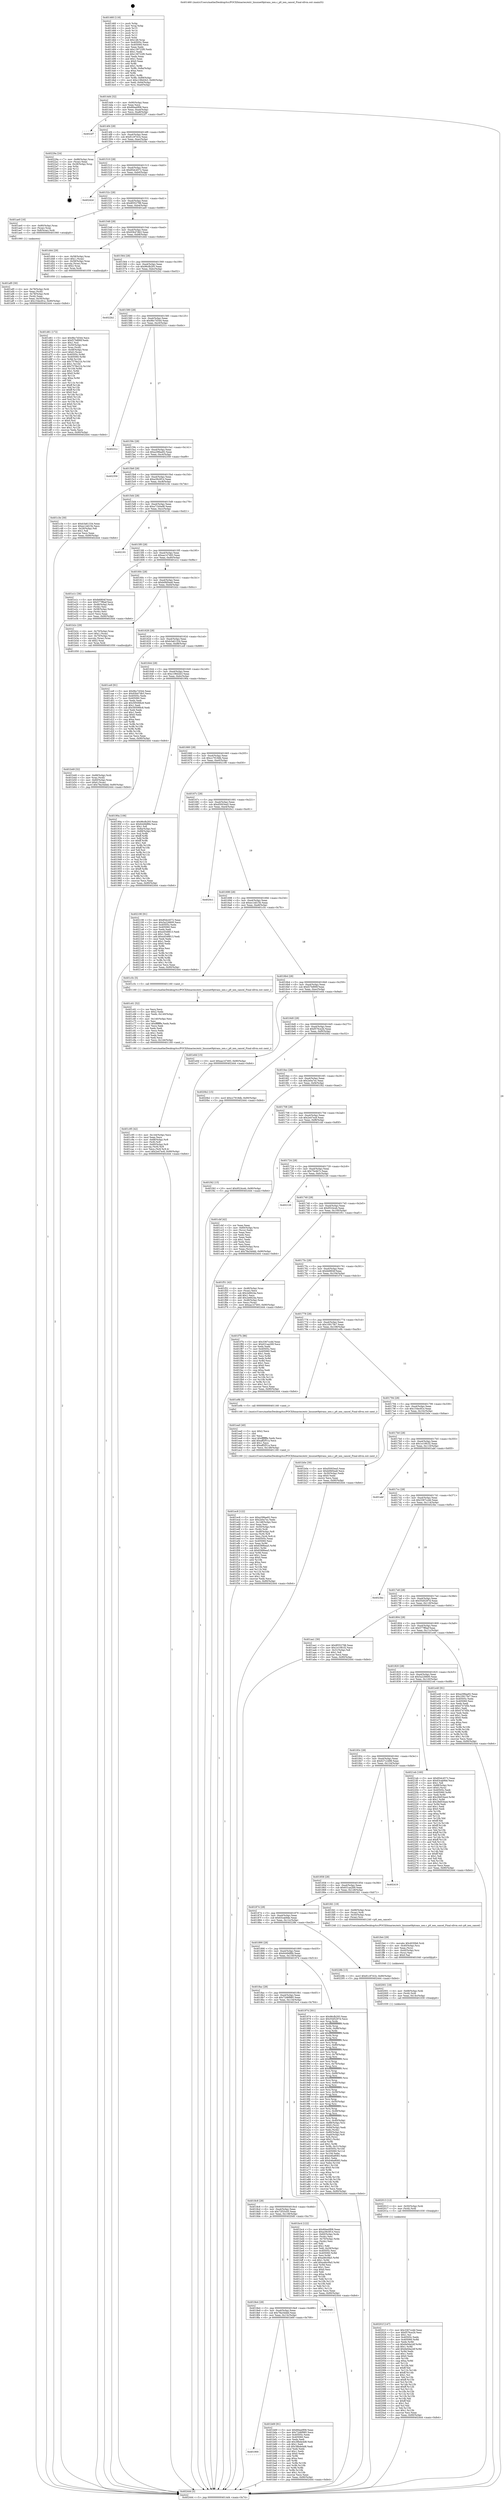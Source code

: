digraph "0x401460" {
  label = "0x401460 (/mnt/c/Users/mathe/Desktop/tcc/POCII/binaries/extr_linuxnet9ptrans_xen.c_p9_xen_cancel_Final-ollvm.out::main(0))"
  labelloc = "t"
  node[shape=record]

  Entry [label="",width=0.3,height=0.3,shape=circle,fillcolor=black,style=filled]
  "0x4014d4" [label="{
     0x4014d4 [32]\l
     | [instrs]\l
     &nbsp;&nbsp;0x4014d4 \<+6\>: mov -0x90(%rbp),%eax\l
     &nbsp;&nbsp;0x4014da \<+2\>: mov %eax,%ecx\l
     &nbsp;&nbsp;0x4014dc \<+6\>: sub $0x80ea0f08,%ecx\l
     &nbsp;&nbsp;0x4014e2 \<+6\>: mov %eax,-0xa4(%rbp)\l
     &nbsp;&nbsp;0x4014e8 \<+6\>: mov %ecx,-0xa8(%rbp)\l
     &nbsp;&nbsp;0x4014ee \<+6\>: je 00000000004022f7 \<main+0xe97\>\l
  }"]
  "0x4022f7" [label="{
     0x4022f7\l
  }", style=dashed]
  "0x4014f4" [label="{
     0x4014f4 [28]\l
     | [instrs]\l
     &nbsp;&nbsp;0x4014f4 \<+5\>: jmp 00000000004014f9 \<main+0x99\>\l
     &nbsp;&nbsp;0x4014f9 \<+6\>: mov -0xa4(%rbp),%eax\l
     &nbsp;&nbsp;0x4014ff \<+5\>: sub $0x81c97d1b,%eax\l
     &nbsp;&nbsp;0x401504 \<+6\>: mov %eax,-0xac(%rbp)\l
     &nbsp;&nbsp;0x40150a \<+6\>: je 000000000040229a \<main+0xe3a\>\l
  }"]
  Exit [label="",width=0.3,height=0.3,shape=circle,fillcolor=black,style=filled,peripheries=2]
  "0x40229a" [label="{
     0x40229a [24]\l
     | [instrs]\l
     &nbsp;&nbsp;0x40229a \<+7\>: mov -0x88(%rbp),%rax\l
     &nbsp;&nbsp;0x4022a1 \<+2\>: mov (%rax),%eax\l
     &nbsp;&nbsp;0x4022a3 \<+4\>: lea -0x28(%rbp),%rsp\l
     &nbsp;&nbsp;0x4022a7 \<+1\>: pop %rbx\l
     &nbsp;&nbsp;0x4022a8 \<+2\>: pop %r12\l
     &nbsp;&nbsp;0x4022aa \<+2\>: pop %r13\l
     &nbsp;&nbsp;0x4022ac \<+2\>: pop %r14\l
     &nbsp;&nbsp;0x4022ae \<+2\>: pop %r15\l
     &nbsp;&nbsp;0x4022b0 \<+1\>: pop %rbp\l
     &nbsp;&nbsp;0x4022b1 \<+1\>: ret\l
  }"]
  "0x401510" [label="{
     0x401510 [28]\l
     | [instrs]\l
     &nbsp;&nbsp;0x401510 \<+5\>: jmp 0000000000401515 \<main+0xb5\>\l
     &nbsp;&nbsp;0x401515 \<+6\>: mov -0xa4(%rbp),%eax\l
     &nbsp;&nbsp;0x40151b \<+5\>: sub $0x85dc4572,%eax\l
     &nbsp;&nbsp;0x401520 \<+6\>: mov %eax,-0xb0(%rbp)\l
     &nbsp;&nbsp;0x401526 \<+6\>: je 000000000040242d \<main+0xfcd\>\l
  }"]
  "0x40201f" [label="{
     0x40201f [147]\l
     | [instrs]\l
     &nbsp;&nbsp;0x40201f \<+5\>: mov $0x3367ccdd,%eax\l
     &nbsp;&nbsp;0x402024 \<+5\>: mov $0xf576ce2b,%esi\l
     &nbsp;&nbsp;0x402029 \<+2\>: mov $0x1,%cl\l
     &nbsp;&nbsp;0x40202b \<+7\>: mov 0x40505c,%edx\l
     &nbsp;&nbsp;0x402032 \<+8\>: mov 0x405060,%r8d\l
     &nbsp;&nbsp;0x40203a \<+3\>: mov %edx,%r9d\l
     &nbsp;&nbsp;0x40203d \<+7\>: sub $0x6e0da2df,%r9d\l
     &nbsp;&nbsp;0x402044 \<+4\>: sub $0x1,%r9d\l
     &nbsp;&nbsp;0x402048 \<+7\>: add $0x6e0da2df,%r9d\l
     &nbsp;&nbsp;0x40204f \<+4\>: imul %r9d,%edx\l
     &nbsp;&nbsp;0x402053 \<+3\>: and $0x1,%edx\l
     &nbsp;&nbsp;0x402056 \<+3\>: cmp $0x0,%edx\l
     &nbsp;&nbsp;0x402059 \<+4\>: sete %r10b\l
     &nbsp;&nbsp;0x40205d \<+4\>: cmp $0xa,%r8d\l
     &nbsp;&nbsp;0x402061 \<+4\>: setl %r11b\l
     &nbsp;&nbsp;0x402065 \<+3\>: mov %r10b,%bl\l
     &nbsp;&nbsp;0x402068 \<+3\>: xor $0xff,%bl\l
     &nbsp;&nbsp;0x40206b \<+3\>: mov %r11b,%r14b\l
     &nbsp;&nbsp;0x40206e \<+4\>: xor $0xff,%r14b\l
     &nbsp;&nbsp;0x402072 \<+3\>: xor $0x1,%cl\l
     &nbsp;&nbsp;0x402075 \<+3\>: mov %bl,%r15b\l
     &nbsp;&nbsp;0x402078 \<+4\>: and $0xff,%r15b\l
     &nbsp;&nbsp;0x40207c \<+3\>: and %cl,%r10b\l
     &nbsp;&nbsp;0x40207f \<+3\>: mov %r14b,%r12b\l
     &nbsp;&nbsp;0x402082 \<+4\>: and $0xff,%r12b\l
     &nbsp;&nbsp;0x402086 \<+3\>: and %cl,%r11b\l
     &nbsp;&nbsp;0x402089 \<+3\>: or %r10b,%r15b\l
     &nbsp;&nbsp;0x40208c \<+3\>: or %r11b,%r12b\l
     &nbsp;&nbsp;0x40208f \<+3\>: xor %r12b,%r15b\l
     &nbsp;&nbsp;0x402092 \<+3\>: or %r14b,%bl\l
     &nbsp;&nbsp;0x402095 \<+3\>: xor $0xff,%bl\l
     &nbsp;&nbsp;0x402098 \<+3\>: or $0x1,%cl\l
     &nbsp;&nbsp;0x40209b \<+2\>: and %cl,%bl\l
     &nbsp;&nbsp;0x40209d \<+3\>: or %bl,%r15b\l
     &nbsp;&nbsp;0x4020a0 \<+4\>: test $0x1,%r15b\l
     &nbsp;&nbsp;0x4020a4 \<+3\>: cmovne %esi,%eax\l
     &nbsp;&nbsp;0x4020a7 \<+6\>: mov %eax,-0x90(%rbp)\l
     &nbsp;&nbsp;0x4020ad \<+5\>: jmp 0000000000402444 \<main+0xfe4\>\l
  }"]
  "0x40242d" [label="{
     0x40242d\l
  }", style=dashed]
  "0x40152c" [label="{
     0x40152c [28]\l
     | [instrs]\l
     &nbsp;&nbsp;0x40152c \<+5\>: jmp 0000000000401531 \<main+0xd1\>\l
     &nbsp;&nbsp;0x401531 \<+6\>: mov -0xa4(%rbp),%eax\l
     &nbsp;&nbsp;0x401537 \<+5\>: sub $0x8f352798,%eax\l
     &nbsp;&nbsp;0x40153c \<+6\>: mov %eax,-0xb4(%rbp)\l
     &nbsp;&nbsp;0x401542 \<+6\>: je 0000000000401ae0 \<main+0x680\>\l
  }"]
  "0x402013" [label="{
     0x402013 [12]\l
     | [instrs]\l
     &nbsp;&nbsp;0x402013 \<+4\>: mov -0x50(%rbp),%rdi\l
     &nbsp;&nbsp;0x402017 \<+3\>: mov (%rdi),%rdi\l
     &nbsp;&nbsp;0x40201a \<+5\>: call 0000000000401030 \<free@plt\>\l
     | [calls]\l
     &nbsp;&nbsp;0x401030 \{1\} (unknown)\l
  }"]
  "0x401ae0" [label="{
     0x401ae0 [16]\l
     | [instrs]\l
     &nbsp;&nbsp;0x401ae0 \<+4\>: mov -0x80(%rbp),%rax\l
     &nbsp;&nbsp;0x401ae4 \<+3\>: mov (%rax),%rax\l
     &nbsp;&nbsp;0x401ae7 \<+4\>: mov 0x8(%rax),%rdi\l
     &nbsp;&nbsp;0x401aeb \<+5\>: call 0000000000401060 \<atoi@plt\>\l
     | [calls]\l
     &nbsp;&nbsp;0x401060 \{1\} (unknown)\l
  }"]
  "0x401548" [label="{
     0x401548 [28]\l
     | [instrs]\l
     &nbsp;&nbsp;0x401548 \<+5\>: jmp 000000000040154d \<main+0xed\>\l
     &nbsp;&nbsp;0x40154d \<+6\>: mov -0xa4(%rbp),%eax\l
     &nbsp;&nbsp;0x401553 \<+5\>: sub $0x93b47db3,%eax\l
     &nbsp;&nbsp;0x401558 \<+6\>: mov %eax,-0xb8(%rbp)\l
     &nbsp;&nbsp;0x40155e \<+6\>: je 0000000000401d44 \<main+0x8e4\>\l
  }"]
  "0x402001" [label="{
     0x402001 [18]\l
     | [instrs]\l
     &nbsp;&nbsp;0x402001 \<+4\>: mov -0x68(%rbp),%rdi\l
     &nbsp;&nbsp;0x402005 \<+3\>: mov (%rdi),%rdi\l
     &nbsp;&nbsp;0x402008 \<+6\>: mov %eax,-0x14c(%rbp)\l
     &nbsp;&nbsp;0x40200e \<+5\>: call 0000000000401030 \<free@plt\>\l
     | [calls]\l
     &nbsp;&nbsp;0x401030 \{1\} (unknown)\l
  }"]
  "0x401d44" [label="{
     0x401d44 [29]\l
     | [instrs]\l
     &nbsp;&nbsp;0x401d44 \<+4\>: mov -0x58(%rbp),%rax\l
     &nbsp;&nbsp;0x401d48 \<+6\>: movl $0x1,(%rax)\l
     &nbsp;&nbsp;0x401d4e \<+4\>: mov -0x58(%rbp),%rax\l
     &nbsp;&nbsp;0x401d52 \<+3\>: movslq (%rax),%rax\l
     &nbsp;&nbsp;0x401d55 \<+4\>: shl $0x2,%rax\l
     &nbsp;&nbsp;0x401d59 \<+3\>: mov %rax,%rdi\l
     &nbsp;&nbsp;0x401d5c \<+5\>: call 0000000000401050 \<malloc@plt\>\l
     | [calls]\l
     &nbsp;&nbsp;0x401050 \{1\} (unknown)\l
  }"]
  "0x401564" [label="{
     0x401564 [28]\l
     | [instrs]\l
     &nbsp;&nbsp;0x401564 \<+5\>: jmp 0000000000401569 \<main+0x109\>\l
     &nbsp;&nbsp;0x401569 \<+6\>: mov -0xa4(%rbp),%eax\l
     &nbsp;&nbsp;0x40156f \<+5\>: sub $0x96cfb293,%eax\l
     &nbsp;&nbsp;0x401574 \<+6\>: mov %eax,-0xbc(%rbp)\l
     &nbsp;&nbsp;0x40157a \<+6\>: je 00000000004022b2 \<main+0xe52\>\l
  }"]
  "0x401fe4" [label="{
     0x401fe4 [29]\l
     | [instrs]\l
     &nbsp;&nbsp;0x401fe4 \<+10\>: movabs $0x4030b6,%rdi\l
     &nbsp;&nbsp;0x401fee \<+4\>: mov -0x40(%rbp),%rsi\l
     &nbsp;&nbsp;0x401ff2 \<+2\>: mov %eax,(%rsi)\l
     &nbsp;&nbsp;0x401ff4 \<+4\>: mov -0x40(%rbp),%rsi\l
     &nbsp;&nbsp;0x401ff8 \<+2\>: mov (%rsi),%esi\l
     &nbsp;&nbsp;0x401ffa \<+2\>: mov $0x0,%al\l
     &nbsp;&nbsp;0x401ffc \<+5\>: call 0000000000401040 \<printf@plt\>\l
     | [calls]\l
     &nbsp;&nbsp;0x401040 \{1\} (unknown)\l
  }"]
  "0x4022b2" [label="{
     0x4022b2\l
  }", style=dashed]
  "0x401580" [label="{
     0x401580 [28]\l
     | [instrs]\l
     &nbsp;&nbsp;0x401580 \<+5\>: jmp 0000000000401585 \<main+0x125\>\l
     &nbsp;&nbsp;0x401585 \<+6\>: mov -0xa4(%rbp),%eax\l
     &nbsp;&nbsp;0x40158b \<+5\>: sub $0x9bc7d344,%eax\l
     &nbsp;&nbsp;0x401590 \<+6\>: mov %eax,-0xc0(%rbp)\l
     &nbsp;&nbsp;0x401596 \<+6\>: je 000000000040231c \<main+0xebc\>\l
  }"]
  "0x401ec8" [label="{
     0x401ec8 [122]\l
     | [instrs]\l
     &nbsp;&nbsp;0x401ec8 \<+5\>: mov $0xa298aa92,%ecx\l
     &nbsp;&nbsp;0x401ecd \<+5\>: mov $0x2e0a7ec,%edx\l
     &nbsp;&nbsp;0x401ed2 \<+6\>: mov -0x148(%rbp),%esi\l
     &nbsp;&nbsp;0x401ed8 \<+3\>: imul %eax,%esi\l
     &nbsp;&nbsp;0x401edb \<+4\>: mov -0x50(%rbp),%rdi\l
     &nbsp;&nbsp;0x401edf \<+3\>: mov (%rdi),%rdi\l
     &nbsp;&nbsp;0x401ee2 \<+4\>: mov -0x48(%rbp),%r8\l
     &nbsp;&nbsp;0x401ee6 \<+3\>: movslq (%r8),%r8\l
     &nbsp;&nbsp;0x401ee9 \<+4\>: mov %esi,(%rdi,%r8,4)\l
     &nbsp;&nbsp;0x401eed \<+7\>: mov 0x40505c,%eax\l
     &nbsp;&nbsp;0x401ef4 \<+7\>: mov 0x405060,%esi\l
     &nbsp;&nbsp;0x401efb \<+3\>: mov %eax,%r9d\l
     &nbsp;&nbsp;0x401efe \<+7\>: add $0x6389bea5,%r9d\l
     &nbsp;&nbsp;0x401f05 \<+4\>: sub $0x1,%r9d\l
     &nbsp;&nbsp;0x401f09 \<+7\>: sub $0x6389bea5,%r9d\l
     &nbsp;&nbsp;0x401f10 \<+4\>: imul %r9d,%eax\l
     &nbsp;&nbsp;0x401f14 \<+3\>: and $0x1,%eax\l
     &nbsp;&nbsp;0x401f17 \<+3\>: cmp $0x0,%eax\l
     &nbsp;&nbsp;0x401f1a \<+4\>: sete %r10b\l
     &nbsp;&nbsp;0x401f1e \<+3\>: cmp $0xa,%esi\l
     &nbsp;&nbsp;0x401f21 \<+4\>: setl %r11b\l
     &nbsp;&nbsp;0x401f25 \<+3\>: mov %r10b,%bl\l
     &nbsp;&nbsp;0x401f28 \<+3\>: and %r11b,%bl\l
     &nbsp;&nbsp;0x401f2b \<+3\>: xor %r11b,%r10b\l
     &nbsp;&nbsp;0x401f2e \<+3\>: or %r10b,%bl\l
     &nbsp;&nbsp;0x401f31 \<+3\>: test $0x1,%bl\l
     &nbsp;&nbsp;0x401f34 \<+3\>: cmovne %edx,%ecx\l
     &nbsp;&nbsp;0x401f37 \<+6\>: mov %ecx,-0x90(%rbp)\l
     &nbsp;&nbsp;0x401f3d \<+5\>: jmp 0000000000402444 \<main+0xfe4\>\l
  }"]
  "0x40231c" [label="{
     0x40231c\l
  }", style=dashed]
  "0x40159c" [label="{
     0x40159c [28]\l
     | [instrs]\l
     &nbsp;&nbsp;0x40159c \<+5\>: jmp 00000000004015a1 \<main+0x141\>\l
     &nbsp;&nbsp;0x4015a1 \<+6\>: mov -0xa4(%rbp),%eax\l
     &nbsp;&nbsp;0x4015a7 \<+5\>: sub $0xa298aa92,%eax\l
     &nbsp;&nbsp;0x4015ac \<+6\>: mov %eax,-0xc4(%rbp)\l
     &nbsp;&nbsp;0x4015b2 \<+6\>: je 0000000000402359 \<main+0xef9\>\l
  }"]
  "0x401ea0" [label="{
     0x401ea0 [40]\l
     | [instrs]\l
     &nbsp;&nbsp;0x401ea0 \<+5\>: mov $0x2,%ecx\l
     &nbsp;&nbsp;0x401ea5 \<+1\>: cltd\l
     &nbsp;&nbsp;0x401ea6 \<+2\>: idiv %ecx\l
     &nbsp;&nbsp;0x401ea8 \<+6\>: imul $0xfffffffe,%edx,%ecx\l
     &nbsp;&nbsp;0x401eae \<+6\>: add $0xaff2f51a,%ecx\l
     &nbsp;&nbsp;0x401eb4 \<+3\>: add $0x1,%ecx\l
     &nbsp;&nbsp;0x401eb7 \<+6\>: sub $0xaff2f51a,%ecx\l
     &nbsp;&nbsp;0x401ebd \<+6\>: mov %ecx,-0x148(%rbp)\l
     &nbsp;&nbsp;0x401ec3 \<+5\>: call 0000000000401160 \<next_i\>\l
     | [calls]\l
     &nbsp;&nbsp;0x401160 \{1\} (/mnt/c/Users/mathe/Desktop/tcc/POCII/binaries/extr_linuxnet9ptrans_xen.c_p9_xen_cancel_Final-ollvm.out::next_i)\l
  }"]
  "0x402359" [label="{
     0x402359\l
  }", style=dashed]
  "0x4015b8" [label="{
     0x4015b8 [28]\l
     | [instrs]\l
     &nbsp;&nbsp;0x4015b8 \<+5\>: jmp 00000000004015bd \<main+0x15d\>\l
     &nbsp;&nbsp;0x4015bd \<+6\>: mov -0xa4(%rbp),%eax\l
     &nbsp;&nbsp;0x4015c3 \<+5\>: sub $0xa39c0f14,%eax\l
     &nbsp;&nbsp;0x4015c8 \<+6\>: mov %eax,-0xc8(%rbp)\l
     &nbsp;&nbsp;0x4015ce \<+6\>: je 0000000000401c3e \<main+0x7de\>\l
  }"]
  "0x401d61" [label="{
     0x401d61 [172]\l
     | [instrs]\l
     &nbsp;&nbsp;0x401d61 \<+5\>: mov $0x9bc7d344,%ecx\l
     &nbsp;&nbsp;0x401d66 \<+5\>: mov $0xf27b890f,%edx\l
     &nbsp;&nbsp;0x401d6b \<+3\>: mov $0x1,%sil\l
     &nbsp;&nbsp;0x401d6e \<+4\>: mov -0x50(%rbp),%rdi\l
     &nbsp;&nbsp;0x401d72 \<+3\>: mov %rax,(%rdi)\l
     &nbsp;&nbsp;0x401d75 \<+4\>: mov -0x48(%rbp),%rax\l
     &nbsp;&nbsp;0x401d79 \<+6\>: movl $0x0,(%rax)\l
     &nbsp;&nbsp;0x401d7f \<+8\>: mov 0x40505c,%r8d\l
     &nbsp;&nbsp;0x401d87 \<+8\>: mov 0x405060,%r9d\l
     &nbsp;&nbsp;0x401d8f \<+3\>: mov %r8d,%r10d\l
     &nbsp;&nbsp;0x401d92 \<+7\>: sub $0x7578e21b,%r10d\l
     &nbsp;&nbsp;0x401d99 \<+4\>: sub $0x1,%r10d\l
     &nbsp;&nbsp;0x401d9d \<+7\>: add $0x7578e21b,%r10d\l
     &nbsp;&nbsp;0x401da4 \<+4\>: imul %r10d,%r8d\l
     &nbsp;&nbsp;0x401da8 \<+4\>: and $0x1,%r8d\l
     &nbsp;&nbsp;0x401dac \<+4\>: cmp $0x0,%r8d\l
     &nbsp;&nbsp;0x401db0 \<+4\>: sete %r11b\l
     &nbsp;&nbsp;0x401db4 \<+4\>: cmp $0xa,%r9d\l
     &nbsp;&nbsp;0x401db8 \<+3\>: setl %bl\l
     &nbsp;&nbsp;0x401dbb \<+3\>: mov %r11b,%r14b\l
     &nbsp;&nbsp;0x401dbe \<+4\>: xor $0xff,%r14b\l
     &nbsp;&nbsp;0x401dc2 \<+3\>: mov %bl,%r15b\l
     &nbsp;&nbsp;0x401dc5 \<+4\>: xor $0xff,%r15b\l
     &nbsp;&nbsp;0x401dc9 \<+4\>: xor $0x0,%sil\l
     &nbsp;&nbsp;0x401dcd \<+3\>: mov %r14b,%r12b\l
     &nbsp;&nbsp;0x401dd0 \<+4\>: and $0x0,%r12b\l
     &nbsp;&nbsp;0x401dd4 \<+3\>: and %sil,%r11b\l
     &nbsp;&nbsp;0x401dd7 \<+3\>: mov %r15b,%r13b\l
     &nbsp;&nbsp;0x401dda \<+4\>: and $0x0,%r13b\l
     &nbsp;&nbsp;0x401dde \<+3\>: and %sil,%bl\l
     &nbsp;&nbsp;0x401de1 \<+3\>: or %r11b,%r12b\l
     &nbsp;&nbsp;0x401de4 \<+3\>: or %bl,%r13b\l
     &nbsp;&nbsp;0x401de7 \<+3\>: xor %r13b,%r12b\l
     &nbsp;&nbsp;0x401dea \<+3\>: or %r15b,%r14b\l
     &nbsp;&nbsp;0x401ded \<+4\>: xor $0xff,%r14b\l
     &nbsp;&nbsp;0x401df1 \<+4\>: or $0x0,%sil\l
     &nbsp;&nbsp;0x401df5 \<+3\>: and %sil,%r14b\l
     &nbsp;&nbsp;0x401df8 \<+3\>: or %r14b,%r12b\l
     &nbsp;&nbsp;0x401dfb \<+4\>: test $0x1,%r12b\l
     &nbsp;&nbsp;0x401dff \<+3\>: cmovne %edx,%ecx\l
     &nbsp;&nbsp;0x401e02 \<+6\>: mov %ecx,-0x90(%rbp)\l
     &nbsp;&nbsp;0x401e08 \<+5\>: jmp 0000000000402444 \<main+0xfe4\>\l
  }"]
  "0x401c3e" [label="{
     0x401c3e [30]\l
     | [instrs]\l
     &nbsp;&nbsp;0x401c3e \<+5\>: mov $0xb3a61334,%eax\l
     &nbsp;&nbsp;0x401c43 \<+5\>: mov $0xec1dd15b,%ecx\l
     &nbsp;&nbsp;0x401c48 \<+3\>: mov -0x29(%rbp),%dl\l
     &nbsp;&nbsp;0x401c4b \<+3\>: test $0x1,%dl\l
     &nbsp;&nbsp;0x401c4e \<+3\>: cmovne %ecx,%eax\l
     &nbsp;&nbsp;0x401c51 \<+6\>: mov %eax,-0x90(%rbp)\l
     &nbsp;&nbsp;0x401c57 \<+5\>: jmp 0000000000402444 \<main+0xfe4\>\l
  }"]
  "0x4015d4" [label="{
     0x4015d4 [28]\l
     | [instrs]\l
     &nbsp;&nbsp;0x4015d4 \<+5\>: jmp 00000000004015d9 \<main+0x179\>\l
     &nbsp;&nbsp;0x4015d9 \<+6\>: mov -0xa4(%rbp),%eax\l
     &nbsp;&nbsp;0x4015df \<+5\>: sub $0xa71b0ad8,%eax\l
     &nbsp;&nbsp;0x4015e4 \<+6\>: mov %eax,-0xcc(%rbp)\l
     &nbsp;&nbsp;0x4015ea \<+6\>: je 0000000000402181 \<main+0xd21\>\l
  }"]
  "0x401c95" [label="{
     0x401c95 [42]\l
     | [instrs]\l
     &nbsp;&nbsp;0x401c95 \<+6\>: mov -0x144(%rbp),%ecx\l
     &nbsp;&nbsp;0x401c9b \<+3\>: imul %eax,%ecx\l
     &nbsp;&nbsp;0x401c9e \<+4\>: mov -0x68(%rbp),%r8\l
     &nbsp;&nbsp;0x401ca2 \<+3\>: mov (%r8),%r8\l
     &nbsp;&nbsp;0x401ca5 \<+4\>: mov -0x60(%rbp),%r9\l
     &nbsp;&nbsp;0x401ca9 \<+3\>: movslq (%r9),%r9\l
     &nbsp;&nbsp;0x401cac \<+4\>: mov %ecx,(%r8,%r9,4)\l
     &nbsp;&nbsp;0x401cb0 \<+10\>: movl $0x2e47ec8,-0x90(%rbp)\l
     &nbsp;&nbsp;0x401cba \<+5\>: jmp 0000000000402444 \<main+0xfe4\>\l
  }"]
  "0x402181" [label="{
     0x402181\l
  }", style=dashed]
  "0x4015f0" [label="{
     0x4015f0 [28]\l
     | [instrs]\l
     &nbsp;&nbsp;0x4015f0 \<+5\>: jmp 00000000004015f5 \<main+0x195\>\l
     &nbsp;&nbsp;0x4015f5 \<+6\>: mov -0xa4(%rbp),%eax\l
     &nbsp;&nbsp;0x4015fb \<+5\>: sub $0xaa147493,%eax\l
     &nbsp;&nbsp;0x401600 \<+6\>: mov %eax,-0xd0(%rbp)\l
     &nbsp;&nbsp;0x401606 \<+6\>: je 0000000000401e1c \<main+0x9bc\>\l
  }"]
  "0x401c61" [label="{
     0x401c61 [52]\l
     | [instrs]\l
     &nbsp;&nbsp;0x401c61 \<+2\>: xor %ecx,%ecx\l
     &nbsp;&nbsp;0x401c63 \<+5\>: mov $0x2,%edx\l
     &nbsp;&nbsp;0x401c68 \<+6\>: mov %edx,-0x140(%rbp)\l
     &nbsp;&nbsp;0x401c6e \<+1\>: cltd\l
     &nbsp;&nbsp;0x401c6f \<+6\>: mov -0x140(%rbp),%esi\l
     &nbsp;&nbsp;0x401c75 \<+2\>: idiv %esi\l
     &nbsp;&nbsp;0x401c77 \<+6\>: imul $0xfffffffe,%edx,%edx\l
     &nbsp;&nbsp;0x401c7d \<+2\>: mov %ecx,%edi\l
     &nbsp;&nbsp;0x401c7f \<+2\>: sub %edx,%edi\l
     &nbsp;&nbsp;0x401c81 \<+2\>: mov %ecx,%edx\l
     &nbsp;&nbsp;0x401c83 \<+3\>: sub $0x1,%edx\l
     &nbsp;&nbsp;0x401c86 \<+2\>: add %edx,%edi\l
     &nbsp;&nbsp;0x401c88 \<+2\>: sub %edi,%ecx\l
     &nbsp;&nbsp;0x401c8a \<+6\>: mov %ecx,-0x144(%rbp)\l
     &nbsp;&nbsp;0x401c90 \<+5\>: call 0000000000401160 \<next_i\>\l
     | [calls]\l
     &nbsp;&nbsp;0x401160 \{1\} (/mnt/c/Users/mathe/Desktop/tcc/POCII/binaries/extr_linuxnet9ptrans_xen.c_p9_xen_cancel_Final-ollvm.out::next_i)\l
  }"]
  "0x401e1c" [label="{
     0x401e1c [36]\l
     | [instrs]\l
     &nbsp;&nbsp;0x401e1c \<+5\>: mov $0xfe6804f,%eax\l
     &nbsp;&nbsp;0x401e21 \<+5\>: mov $0x577ff4af,%ecx\l
     &nbsp;&nbsp;0x401e26 \<+4\>: mov -0x48(%rbp),%rdx\l
     &nbsp;&nbsp;0x401e2a \<+2\>: mov (%rdx),%esi\l
     &nbsp;&nbsp;0x401e2c \<+4\>: mov -0x58(%rbp),%rdx\l
     &nbsp;&nbsp;0x401e30 \<+2\>: cmp (%rdx),%esi\l
     &nbsp;&nbsp;0x401e32 \<+3\>: cmovl %ecx,%eax\l
     &nbsp;&nbsp;0x401e35 \<+6\>: mov %eax,-0x90(%rbp)\l
     &nbsp;&nbsp;0x401e3b \<+5\>: jmp 0000000000402444 \<main+0xfe4\>\l
  }"]
  "0x40160c" [label="{
     0x40160c [28]\l
     | [instrs]\l
     &nbsp;&nbsp;0x40160c \<+5\>: jmp 0000000000401611 \<main+0x1b1\>\l
     &nbsp;&nbsp;0x401611 \<+6\>: mov -0xa4(%rbp),%eax\l
     &nbsp;&nbsp;0x401617 \<+5\>: sub $0xb0fd5ea8,%eax\l
     &nbsp;&nbsp;0x40161c \<+6\>: mov %eax,-0xd4(%rbp)\l
     &nbsp;&nbsp;0x401622 \<+6\>: je 0000000000401b2c \<main+0x6cc\>\l
  }"]
  "0x401900" [label="{
     0x401900\l
  }", style=dashed]
  "0x401b2c" [label="{
     0x401b2c [29]\l
     | [instrs]\l
     &nbsp;&nbsp;0x401b2c \<+4\>: mov -0x70(%rbp),%rax\l
     &nbsp;&nbsp;0x401b30 \<+6\>: movl $0x1,(%rax)\l
     &nbsp;&nbsp;0x401b36 \<+4\>: mov -0x70(%rbp),%rax\l
     &nbsp;&nbsp;0x401b3a \<+3\>: movslq (%rax),%rax\l
     &nbsp;&nbsp;0x401b3d \<+4\>: shl $0x2,%rax\l
     &nbsp;&nbsp;0x401b41 \<+3\>: mov %rax,%rdi\l
     &nbsp;&nbsp;0x401b44 \<+5\>: call 0000000000401050 \<malloc@plt\>\l
     | [calls]\l
     &nbsp;&nbsp;0x401050 \{1\} (unknown)\l
  }"]
  "0x401628" [label="{
     0x401628 [28]\l
     | [instrs]\l
     &nbsp;&nbsp;0x401628 \<+5\>: jmp 000000000040162d \<main+0x1cd\>\l
     &nbsp;&nbsp;0x40162d \<+6\>: mov -0xa4(%rbp),%eax\l
     &nbsp;&nbsp;0x401633 \<+5\>: sub $0xb3a61334,%eax\l
     &nbsp;&nbsp;0x401638 \<+6\>: mov %eax,-0xd8(%rbp)\l
     &nbsp;&nbsp;0x40163e \<+6\>: je 0000000000401ce9 \<main+0x889\>\l
  }"]
  "0x401b69" [label="{
     0x401b69 [91]\l
     | [instrs]\l
     &nbsp;&nbsp;0x401b69 \<+5\>: mov $0x80ea0f08,%eax\l
     &nbsp;&nbsp;0x401b6e \<+5\>: mov $0x72d6f985,%ecx\l
     &nbsp;&nbsp;0x401b73 \<+7\>: mov 0x40505c,%edx\l
     &nbsp;&nbsp;0x401b7a \<+7\>: mov 0x405060,%esi\l
     &nbsp;&nbsp;0x401b81 \<+2\>: mov %edx,%edi\l
     &nbsp;&nbsp;0x401b83 \<+6\>: add $0x38bde4d8,%edi\l
     &nbsp;&nbsp;0x401b89 \<+3\>: sub $0x1,%edi\l
     &nbsp;&nbsp;0x401b8c \<+6\>: sub $0x38bde4d8,%edi\l
     &nbsp;&nbsp;0x401b92 \<+3\>: imul %edi,%edx\l
     &nbsp;&nbsp;0x401b95 \<+3\>: and $0x1,%edx\l
     &nbsp;&nbsp;0x401b98 \<+3\>: cmp $0x0,%edx\l
     &nbsp;&nbsp;0x401b9b \<+4\>: sete %r8b\l
     &nbsp;&nbsp;0x401b9f \<+3\>: cmp $0xa,%esi\l
     &nbsp;&nbsp;0x401ba2 \<+4\>: setl %r9b\l
     &nbsp;&nbsp;0x401ba6 \<+3\>: mov %r8b,%r10b\l
     &nbsp;&nbsp;0x401ba9 \<+3\>: and %r9b,%r10b\l
     &nbsp;&nbsp;0x401bac \<+3\>: xor %r9b,%r8b\l
     &nbsp;&nbsp;0x401baf \<+3\>: or %r8b,%r10b\l
     &nbsp;&nbsp;0x401bb2 \<+4\>: test $0x1,%r10b\l
     &nbsp;&nbsp;0x401bb6 \<+3\>: cmovne %ecx,%eax\l
     &nbsp;&nbsp;0x401bb9 \<+6\>: mov %eax,-0x90(%rbp)\l
     &nbsp;&nbsp;0x401bbf \<+5\>: jmp 0000000000402444 \<main+0xfe4\>\l
  }"]
  "0x401ce9" [label="{
     0x401ce9 [91]\l
     | [instrs]\l
     &nbsp;&nbsp;0x401ce9 \<+5\>: mov $0x9bc7d344,%eax\l
     &nbsp;&nbsp;0x401cee \<+5\>: mov $0x93b47db3,%ecx\l
     &nbsp;&nbsp;0x401cf3 \<+7\>: mov 0x40505c,%edx\l
     &nbsp;&nbsp;0x401cfa \<+7\>: mov 0x405060,%esi\l
     &nbsp;&nbsp;0x401d01 \<+2\>: mov %edx,%edi\l
     &nbsp;&nbsp;0x401d03 \<+6\>: add $0x595066c8,%edi\l
     &nbsp;&nbsp;0x401d09 \<+3\>: sub $0x1,%edi\l
     &nbsp;&nbsp;0x401d0c \<+6\>: sub $0x595066c8,%edi\l
     &nbsp;&nbsp;0x401d12 \<+3\>: imul %edi,%edx\l
     &nbsp;&nbsp;0x401d15 \<+3\>: and $0x1,%edx\l
     &nbsp;&nbsp;0x401d18 \<+3\>: cmp $0x0,%edx\l
     &nbsp;&nbsp;0x401d1b \<+4\>: sete %r8b\l
     &nbsp;&nbsp;0x401d1f \<+3\>: cmp $0xa,%esi\l
     &nbsp;&nbsp;0x401d22 \<+4\>: setl %r9b\l
     &nbsp;&nbsp;0x401d26 \<+3\>: mov %r8b,%r10b\l
     &nbsp;&nbsp;0x401d29 \<+3\>: and %r9b,%r10b\l
     &nbsp;&nbsp;0x401d2c \<+3\>: xor %r9b,%r8b\l
     &nbsp;&nbsp;0x401d2f \<+3\>: or %r8b,%r10b\l
     &nbsp;&nbsp;0x401d32 \<+4\>: test $0x1,%r10b\l
     &nbsp;&nbsp;0x401d36 \<+3\>: cmovne %ecx,%eax\l
     &nbsp;&nbsp;0x401d39 \<+6\>: mov %eax,-0x90(%rbp)\l
     &nbsp;&nbsp;0x401d3f \<+5\>: jmp 0000000000402444 \<main+0xfe4\>\l
  }"]
  "0x401644" [label="{
     0x401644 [28]\l
     | [instrs]\l
     &nbsp;&nbsp;0x401644 \<+5\>: jmp 0000000000401649 \<main+0x1e9\>\l
     &nbsp;&nbsp;0x401649 \<+6\>: mov -0xa4(%rbp),%eax\l
     &nbsp;&nbsp;0x40164f \<+5\>: sub $0xc196d2b3,%eax\l
     &nbsp;&nbsp;0x401654 \<+6\>: mov %eax,-0xdc(%rbp)\l
     &nbsp;&nbsp;0x40165a \<+6\>: je 000000000040190a \<main+0x4aa\>\l
  }"]
  "0x4018e4" [label="{
     0x4018e4 [28]\l
     | [instrs]\l
     &nbsp;&nbsp;0x4018e4 \<+5\>: jmp 00000000004018e9 \<main+0x489\>\l
     &nbsp;&nbsp;0x4018e9 \<+6\>: mov -0xa4(%rbp),%eax\l
     &nbsp;&nbsp;0x4018ef \<+5\>: sub $0x78a34ddd,%eax\l
     &nbsp;&nbsp;0x4018f4 \<+6\>: mov %eax,-0x13c(%rbp)\l
     &nbsp;&nbsp;0x4018fa \<+6\>: je 0000000000401b69 \<main+0x709\>\l
  }"]
  "0x40190a" [label="{
     0x40190a [106]\l
     | [instrs]\l
     &nbsp;&nbsp;0x40190a \<+5\>: mov $0x96cfb293,%eax\l
     &nbsp;&nbsp;0x40190f \<+5\>: mov $0x6449df6b,%ecx\l
     &nbsp;&nbsp;0x401914 \<+2\>: mov $0x1,%dl\l
     &nbsp;&nbsp;0x401916 \<+7\>: mov -0x8a(%rbp),%sil\l
     &nbsp;&nbsp;0x40191d \<+7\>: mov -0x89(%rbp),%dil\l
     &nbsp;&nbsp;0x401924 \<+3\>: mov %sil,%r8b\l
     &nbsp;&nbsp;0x401927 \<+4\>: xor $0xff,%r8b\l
     &nbsp;&nbsp;0x40192b \<+3\>: mov %dil,%r9b\l
     &nbsp;&nbsp;0x40192e \<+4\>: xor $0xff,%r9b\l
     &nbsp;&nbsp;0x401932 \<+3\>: xor $0x1,%dl\l
     &nbsp;&nbsp;0x401935 \<+3\>: mov %r8b,%r10b\l
     &nbsp;&nbsp;0x401938 \<+4\>: and $0xff,%r10b\l
     &nbsp;&nbsp;0x40193c \<+3\>: and %dl,%sil\l
     &nbsp;&nbsp;0x40193f \<+3\>: mov %r9b,%r11b\l
     &nbsp;&nbsp;0x401942 \<+4\>: and $0xff,%r11b\l
     &nbsp;&nbsp;0x401946 \<+3\>: and %dl,%dil\l
     &nbsp;&nbsp;0x401949 \<+3\>: or %sil,%r10b\l
     &nbsp;&nbsp;0x40194c \<+3\>: or %dil,%r11b\l
     &nbsp;&nbsp;0x40194f \<+3\>: xor %r11b,%r10b\l
     &nbsp;&nbsp;0x401952 \<+3\>: or %r9b,%r8b\l
     &nbsp;&nbsp;0x401955 \<+4\>: xor $0xff,%r8b\l
     &nbsp;&nbsp;0x401959 \<+3\>: or $0x1,%dl\l
     &nbsp;&nbsp;0x40195c \<+3\>: and %dl,%r8b\l
     &nbsp;&nbsp;0x40195f \<+3\>: or %r8b,%r10b\l
     &nbsp;&nbsp;0x401962 \<+4\>: test $0x1,%r10b\l
     &nbsp;&nbsp;0x401966 \<+3\>: cmovne %ecx,%eax\l
     &nbsp;&nbsp;0x401969 \<+6\>: mov %eax,-0x90(%rbp)\l
     &nbsp;&nbsp;0x40196f \<+5\>: jmp 0000000000402444 \<main+0xfe4\>\l
  }"]
  "0x401660" [label="{
     0x401660 [28]\l
     | [instrs]\l
     &nbsp;&nbsp;0x401660 \<+5\>: jmp 0000000000401665 \<main+0x205\>\l
     &nbsp;&nbsp;0x401665 \<+6\>: mov -0xa4(%rbp),%eax\l
     &nbsp;&nbsp;0x40166b \<+5\>: sub $0xcc7918db,%eax\l
     &nbsp;&nbsp;0x401670 \<+6\>: mov %eax,-0xe0(%rbp)\l
     &nbsp;&nbsp;0x401676 \<+6\>: je 0000000000402190 \<main+0xd30\>\l
  }"]
  "0x402444" [label="{
     0x402444 [5]\l
     | [instrs]\l
     &nbsp;&nbsp;0x402444 \<+5\>: jmp 00000000004014d4 \<main+0x74\>\l
  }"]
  "0x401460" [label="{
     0x401460 [116]\l
     | [instrs]\l
     &nbsp;&nbsp;0x401460 \<+1\>: push %rbp\l
     &nbsp;&nbsp;0x401461 \<+3\>: mov %rsp,%rbp\l
     &nbsp;&nbsp;0x401464 \<+2\>: push %r15\l
     &nbsp;&nbsp;0x401466 \<+2\>: push %r14\l
     &nbsp;&nbsp;0x401468 \<+2\>: push %r13\l
     &nbsp;&nbsp;0x40146a \<+2\>: push %r12\l
     &nbsp;&nbsp;0x40146c \<+1\>: push %rbx\l
     &nbsp;&nbsp;0x40146d \<+7\>: sub $0x148,%rsp\l
     &nbsp;&nbsp;0x401474 \<+7\>: mov 0x40505c,%eax\l
     &nbsp;&nbsp;0x40147b \<+7\>: mov 0x405060,%ecx\l
     &nbsp;&nbsp;0x401482 \<+2\>: mov %eax,%edx\l
     &nbsp;&nbsp;0x401484 \<+6\>: add $0x139722f0,%edx\l
     &nbsp;&nbsp;0x40148a \<+3\>: sub $0x1,%edx\l
     &nbsp;&nbsp;0x40148d \<+6\>: sub $0x139722f0,%edx\l
     &nbsp;&nbsp;0x401493 \<+3\>: imul %edx,%eax\l
     &nbsp;&nbsp;0x401496 \<+3\>: and $0x1,%eax\l
     &nbsp;&nbsp;0x401499 \<+3\>: cmp $0x0,%eax\l
     &nbsp;&nbsp;0x40149c \<+4\>: sete %r8b\l
     &nbsp;&nbsp;0x4014a0 \<+4\>: and $0x1,%r8b\l
     &nbsp;&nbsp;0x4014a4 \<+7\>: mov %r8b,-0x8a(%rbp)\l
     &nbsp;&nbsp;0x4014ab \<+3\>: cmp $0xa,%ecx\l
     &nbsp;&nbsp;0x4014ae \<+4\>: setl %r8b\l
     &nbsp;&nbsp;0x4014b2 \<+4\>: and $0x1,%r8b\l
     &nbsp;&nbsp;0x4014b6 \<+7\>: mov %r8b,-0x89(%rbp)\l
     &nbsp;&nbsp;0x4014bd \<+10\>: movl $0xc196d2b3,-0x90(%rbp)\l
     &nbsp;&nbsp;0x4014c7 \<+6\>: mov %edi,-0x94(%rbp)\l
     &nbsp;&nbsp;0x4014cd \<+7\>: mov %rsi,-0xa0(%rbp)\l
  }"]
  "0x4020d0" [label="{
     0x4020d0\l
  }", style=dashed]
  "0x402190" [label="{
     0x402190 [91]\l
     | [instrs]\l
     &nbsp;&nbsp;0x402190 \<+5\>: mov $0x85dc4572,%eax\l
     &nbsp;&nbsp;0x402195 \<+5\>: mov $0x5a226600,%ecx\l
     &nbsp;&nbsp;0x40219a \<+7\>: mov 0x40505c,%edx\l
     &nbsp;&nbsp;0x4021a1 \<+7\>: mov 0x405060,%esi\l
     &nbsp;&nbsp;0x4021a8 \<+2\>: mov %edx,%edi\l
     &nbsp;&nbsp;0x4021aa \<+6\>: sub $0xe4548813,%edi\l
     &nbsp;&nbsp;0x4021b0 \<+3\>: sub $0x1,%edi\l
     &nbsp;&nbsp;0x4021b3 \<+6\>: add $0xe4548813,%edi\l
     &nbsp;&nbsp;0x4021b9 \<+3\>: imul %edi,%edx\l
     &nbsp;&nbsp;0x4021bc \<+3\>: and $0x1,%edx\l
     &nbsp;&nbsp;0x4021bf \<+3\>: cmp $0x0,%edx\l
     &nbsp;&nbsp;0x4021c2 \<+4\>: sete %r8b\l
     &nbsp;&nbsp;0x4021c6 \<+3\>: cmp $0xa,%esi\l
     &nbsp;&nbsp;0x4021c9 \<+4\>: setl %r9b\l
     &nbsp;&nbsp;0x4021cd \<+3\>: mov %r8b,%r10b\l
     &nbsp;&nbsp;0x4021d0 \<+3\>: and %r9b,%r10b\l
     &nbsp;&nbsp;0x4021d3 \<+3\>: xor %r9b,%r8b\l
     &nbsp;&nbsp;0x4021d6 \<+3\>: or %r8b,%r10b\l
     &nbsp;&nbsp;0x4021d9 \<+4\>: test $0x1,%r10b\l
     &nbsp;&nbsp;0x4021dd \<+3\>: cmovne %ecx,%eax\l
     &nbsp;&nbsp;0x4021e0 \<+6\>: mov %eax,-0x90(%rbp)\l
     &nbsp;&nbsp;0x4021e6 \<+5\>: jmp 0000000000402444 \<main+0xfe4\>\l
  }"]
  "0x40167c" [label="{
     0x40167c [28]\l
     | [instrs]\l
     &nbsp;&nbsp;0x40167c \<+5\>: jmp 0000000000401681 \<main+0x221\>\l
     &nbsp;&nbsp;0x401681 \<+6\>: mov -0xa4(%rbp),%eax\l
     &nbsp;&nbsp;0x401687 \<+5\>: sub $0xd5003ea5,%eax\l
     &nbsp;&nbsp;0x40168c \<+6\>: mov %eax,-0xe4(%rbp)\l
     &nbsp;&nbsp;0x401692 \<+6\>: je 00000000004020c1 \<main+0xc61\>\l
  }"]
  "0x4018c8" [label="{
     0x4018c8 [28]\l
     | [instrs]\l
     &nbsp;&nbsp;0x4018c8 \<+5\>: jmp 00000000004018cd \<main+0x46d\>\l
     &nbsp;&nbsp;0x4018cd \<+6\>: mov -0xa4(%rbp),%eax\l
     &nbsp;&nbsp;0x4018d3 \<+5\>: sub $0x72f33c05,%eax\l
     &nbsp;&nbsp;0x4018d8 \<+6\>: mov %eax,-0x138(%rbp)\l
     &nbsp;&nbsp;0x4018de \<+6\>: je 00000000004020d0 \<main+0xc70\>\l
  }"]
  "0x4020c1" [label="{
     0x4020c1\l
  }", style=dashed]
  "0x401698" [label="{
     0x401698 [28]\l
     | [instrs]\l
     &nbsp;&nbsp;0x401698 \<+5\>: jmp 000000000040169d \<main+0x23d\>\l
     &nbsp;&nbsp;0x40169d \<+6\>: mov -0xa4(%rbp),%eax\l
     &nbsp;&nbsp;0x4016a3 \<+5\>: sub $0xec1dd15b,%eax\l
     &nbsp;&nbsp;0x4016a8 \<+6\>: mov %eax,-0xe8(%rbp)\l
     &nbsp;&nbsp;0x4016ae \<+6\>: je 0000000000401c5c \<main+0x7fc\>\l
  }"]
  "0x401bc4" [label="{
     0x401bc4 [122]\l
     | [instrs]\l
     &nbsp;&nbsp;0x401bc4 \<+5\>: mov $0x80ea0f08,%eax\l
     &nbsp;&nbsp;0x401bc9 \<+5\>: mov $0xa39c0f14,%ecx\l
     &nbsp;&nbsp;0x401bce \<+4\>: mov -0x60(%rbp),%rdx\l
     &nbsp;&nbsp;0x401bd2 \<+2\>: mov (%rdx),%esi\l
     &nbsp;&nbsp;0x401bd4 \<+4\>: mov -0x70(%rbp),%rdx\l
     &nbsp;&nbsp;0x401bd8 \<+2\>: cmp (%rdx),%esi\l
     &nbsp;&nbsp;0x401bda \<+4\>: setl %dil\l
     &nbsp;&nbsp;0x401bde \<+4\>: and $0x1,%dil\l
     &nbsp;&nbsp;0x401be2 \<+4\>: mov %dil,-0x29(%rbp)\l
     &nbsp;&nbsp;0x401be6 \<+7\>: mov 0x40505c,%esi\l
     &nbsp;&nbsp;0x401bed \<+8\>: mov 0x405060,%r8d\l
     &nbsp;&nbsp;0x401bf5 \<+3\>: mov %esi,%r9d\l
     &nbsp;&nbsp;0x401bf8 \<+7\>: sub $0xa46c0fa5,%r9d\l
     &nbsp;&nbsp;0x401bff \<+4\>: sub $0x1,%r9d\l
     &nbsp;&nbsp;0x401c03 \<+7\>: add $0xa46c0fa5,%r9d\l
     &nbsp;&nbsp;0x401c0a \<+4\>: imul %r9d,%esi\l
     &nbsp;&nbsp;0x401c0e \<+3\>: and $0x1,%esi\l
     &nbsp;&nbsp;0x401c11 \<+3\>: cmp $0x0,%esi\l
     &nbsp;&nbsp;0x401c14 \<+4\>: sete %dil\l
     &nbsp;&nbsp;0x401c18 \<+4\>: cmp $0xa,%r8d\l
     &nbsp;&nbsp;0x401c1c \<+4\>: setl %r10b\l
     &nbsp;&nbsp;0x401c20 \<+3\>: mov %dil,%r11b\l
     &nbsp;&nbsp;0x401c23 \<+3\>: and %r10b,%r11b\l
     &nbsp;&nbsp;0x401c26 \<+3\>: xor %r10b,%dil\l
     &nbsp;&nbsp;0x401c29 \<+3\>: or %dil,%r11b\l
     &nbsp;&nbsp;0x401c2c \<+4\>: test $0x1,%r11b\l
     &nbsp;&nbsp;0x401c30 \<+3\>: cmovne %ecx,%eax\l
     &nbsp;&nbsp;0x401c33 \<+6\>: mov %eax,-0x90(%rbp)\l
     &nbsp;&nbsp;0x401c39 \<+5\>: jmp 0000000000402444 \<main+0xfe4\>\l
  }"]
  "0x401c5c" [label="{
     0x401c5c [5]\l
     | [instrs]\l
     &nbsp;&nbsp;0x401c5c \<+5\>: call 0000000000401160 \<next_i\>\l
     | [calls]\l
     &nbsp;&nbsp;0x401160 \{1\} (/mnt/c/Users/mathe/Desktop/tcc/POCII/binaries/extr_linuxnet9ptrans_xen.c_p9_xen_cancel_Final-ollvm.out::next_i)\l
  }"]
  "0x4016b4" [label="{
     0x4016b4 [28]\l
     | [instrs]\l
     &nbsp;&nbsp;0x4016b4 \<+5\>: jmp 00000000004016b9 \<main+0x259\>\l
     &nbsp;&nbsp;0x4016b9 \<+6\>: mov -0xa4(%rbp),%eax\l
     &nbsp;&nbsp;0x4016bf \<+5\>: sub $0xf27b890f,%eax\l
     &nbsp;&nbsp;0x4016c4 \<+6\>: mov %eax,-0xec(%rbp)\l
     &nbsp;&nbsp;0x4016ca \<+6\>: je 0000000000401e0d \<main+0x9ad\>\l
  }"]
  "0x401b49" [label="{
     0x401b49 [32]\l
     | [instrs]\l
     &nbsp;&nbsp;0x401b49 \<+4\>: mov -0x68(%rbp),%rdi\l
     &nbsp;&nbsp;0x401b4d \<+3\>: mov %rax,(%rdi)\l
     &nbsp;&nbsp;0x401b50 \<+4\>: mov -0x60(%rbp),%rax\l
     &nbsp;&nbsp;0x401b54 \<+6\>: movl $0x0,(%rax)\l
     &nbsp;&nbsp;0x401b5a \<+10\>: movl $0x78a34ddd,-0x90(%rbp)\l
     &nbsp;&nbsp;0x401b64 \<+5\>: jmp 0000000000402444 \<main+0xfe4\>\l
  }"]
  "0x401e0d" [label="{
     0x401e0d [15]\l
     | [instrs]\l
     &nbsp;&nbsp;0x401e0d \<+10\>: movl $0xaa147493,-0x90(%rbp)\l
     &nbsp;&nbsp;0x401e17 \<+5\>: jmp 0000000000402444 \<main+0xfe4\>\l
  }"]
  "0x4016d0" [label="{
     0x4016d0 [28]\l
     | [instrs]\l
     &nbsp;&nbsp;0x4016d0 \<+5\>: jmp 00000000004016d5 \<main+0x275\>\l
     &nbsp;&nbsp;0x4016d5 \<+6\>: mov -0xa4(%rbp),%eax\l
     &nbsp;&nbsp;0x4016db \<+5\>: sub $0xf576ce2b,%eax\l
     &nbsp;&nbsp;0x4016e0 \<+6\>: mov %eax,-0xf0(%rbp)\l
     &nbsp;&nbsp;0x4016e6 \<+6\>: je 00000000004020b2 \<main+0xc52\>\l
  }"]
  "0x401af0" [label="{
     0x401af0 [30]\l
     | [instrs]\l
     &nbsp;&nbsp;0x401af0 \<+4\>: mov -0x78(%rbp),%rdi\l
     &nbsp;&nbsp;0x401af4 \<+2\>: mov %eax,(%rdi)\l
     &nbsp;&nbsp;0x401af6 \<+4\>: mov -0x78(%rbp),%rdi\l
     &nbsp;&nbsp;0x401afa \<+2\>: mov (%rdi),%eax\l
     &nbsp;&nbsp;0x401afc \<+3\>: mov %eax,-0x30(%rbp)\l
     &nbsp;&nbsp;0x401aff \<+10\>: movl $0x154ec81e,-0x90(%rbp)\l
     &nbsp;&nbsp;0x401b09 \<+5\>: jmp 0000000000402444 \<main+0xfe4\>\l
  }"]
  "0x4020b2" [label="{
     0x4020b2 [15]\l
     | [instrs]\l
     &nbsp;&nbsp;0x4020b2 \<+10\>: movl $0xcc7918db,-0x90(%rbp)\l
     &nbsp;&nbsp;0x4020bc \<+5\>: jmp 0000000000402444 \<main+0xfe4\>\l
  }"]
  "0x4016ec" [label="{
     0x4016ec [28]\l
     | [instrs]\l
     &nbsp;&nbsp;0x4016ec \<+5\>: jmp 00000000004016f1 \<main+0x291\>\l
     &nbsp;&nbsp;0x4016f1 \<+6\>: mov -0xa4(%rbp),%eax\l
     &nbsp;&nbsp;0x4016f7 \<+5\>: sub $0x2e0a7ec,%eax\l
     &nbsp;&nbsp;0x4016fc \<+6\>: mov %eax,-0xf4(%rbp)\l
     &nbsp;&nbsp;0x401702 \<+6\>: je 0000000000401f42 \<main+0xae2\>\l
  }"]
  "0x4018ac" [label="{
     0x4018ac [28]\l
     | [instrs]\l
     &nbsp;&nbsp;0x4018ac \<+5\>: jmp 00000000004018b1 \<main+0x451\>\l
     &nbsp;&nbsp;0x4018b1 \<+6\>: mov -0xa4(%rbp),%eax\l
     &nbsp;&nbsp;0x4018b7 \<+5\>: sub $0x72d6f985,%eax\l
     &nbsp;&nbsp;0x4018bc \<+6\>: mov %eax,-0x134(%rbp)\l
     &nbsp;&nbsp;0x4018c2 \<+6\>: je 0000000000401bc4 \<main+0x764\>\l
  }"]
  "0x401f42" [label="{
     0x401f42 [15]\l
     | [instrs]\l
     &nbsp;&nbsp;0x401f42 \<+10\>: movl $0x9524ceb,-0x90(%rbp)\l
     &nbsp;&nbsp;0x401f4c \<+5\>: jmp 0000000000402444 \<main+0xfe4\>\l
  }"]
  "0x401708" [label="{
     0x401708 [28]\l
     | [instrs]\l
     &nbsp;&nbsp;0x401708 \<+5\>: jmp 000000000040170d \<main+0x2ad\>\l
     &nbsp;&nbsp;0x40170d \<+6\>: mov -0xa4(%rbp),%eax\l
     &nbsp;&nbsp;0x401713 \<+5\>: sub $0x2e47ec8,%eax\l
     &nbsp;&nbsp;0x401718 \<+6\>: mov %eax,-0xf8(%rbp)\l
     &nbsp;&nbsp;0x40171e \<+6\>: je 0000000000401cbf \<main+0x85f\>\l
  }"]
  "0x401974" [label="{
     0x401974 [301]\l
     | [instrs]\l
     &nbsp;&nbsp;0x401974 \<+5\>: mov $0x96cfb293,%eax\l
     &nbsp;&nbsp;0x401979 \<+5\>: mov $0x55d5297d,%ecx\l
     &nbsp;&nbsp;0x40197e \<+3\>: mov %rsp,%rdx\l
     &nbsp;&nbsp;0x401981 \<+4\>: add $0xfffffffffffffff0,%rdx\l
     &nbsp;&nbsp;0x401985 \<+3\>: mov %rdx,%rsp\l
     &nbsp;&nbsp;0x401988 \<+7\>: mov %rdx,-0x88(%rbp)\l
     &nbsp;&nbsp;0x40198f \<+3\>: mov %rsp,%rdx\l
     &nbsp;&nbsp;0x401992 \<+4\>: add $0xfffffffffffffff0,%rdx\l
     &nbsp;&nbsp;0x401996 \<+3\>: mov %rdx,%rsp\l
     &nbsp;&nbsp;0x401999 \<+3\>: mov %rsp,%rsi\l
     &nbsp;&nbsp;0x40199c \<+4\>: add $0xfffffffffffffff0,%rsi\l
     &nbsp;&nbsp;0x4019a0 \<+3\>: mov %rsi,%rsp\l
     &nbsp;&nbsp;0x4019a3 \<+4\>: mov %rsi,-0x80(%rbp)\l
     &nbsp;&nbsp;0x4019a7 \<+3\>: mov %rsp,%rsi\l
     &nbsp;&nbsp;0x4019aa \<+4\>: add $0xfffffffffffffff0,%rsi\l
     &nbsp;&nbsp;0x4019ae \<+3\>: mov %rsi,%rsp\l
     &nbsp;&nbsp;0x4019b1 \<+4\>: mov %rsi,-0x78(%rbp)\l
     &nbsp;&nbsp;0x4019b5 \<+3\>: mov %rsp,%rsi\l
     &nbsp;&nbsp;0x4019b8 \<+4\>: add $0xfffffffffffffff0,%rsi\l
     &nbsp;&nbsp;0x4019bc \<+3\>: mov %rsi,%rsp\l
     &nbsp;&nbsp;0x4019bf \<+4\>: mov %rsi,-0x70(%rbp)\l
     &nbsp;&nbsp;0x4019c3 \<+3\>: mov %rsp,%rsi\l
     &nbsp;&nbsp;0x4019c6 \<+4\>: add $0xfffffffffffffff0,%rsi\l
     &nbsp;&nbsp;0x4019ca \<+3\>: mov %rsi,%rsp\l
     &nbsp;&nbsp;0x4019cd \<+4\>: mov %rsi,-0x68(%rbp)\l
     &nbsp;&nbsp;0x4019d1 \<+3\>: mov %rsp,%rsi\l
     &nbsp;&nbsp;0x4019d4 \<+4\>: add $0xfffffffffffffff0,%rsi\l
     &nbsp;&nbsp;0x4019d8 \<+3\>: mov %rsi,%rsp\l
     &nbsp;&nbsp;0x4019db \<+4\>: mov %rsi,-0x60(%rbp)\l
     &nbsp;&nbsp;0x4019df \<+3\>: mov %rsp,%rsi\l
     &nbsp;&nbsp;0x4019e2 \<+4\>: add $0xfffffffffffffff0,%rsi\l
     &nbsp;&nbsp;0x4019e6 \<+3\>: mov %rsi,%rsp\l
     &nbsp;&nbsp;0x4019e9 \<+4\>: mov %rsi,-0x58(%rbp)\l
     &nbsp;&nbsp;0x4019ed \<+3\>: mov %rsp,%rsi\l
     &nbsp;&nbsp;0x4019f0 \<+4\>: add $0xfffffffffffffff0,%rsi\l
     &nbsp;&nbsp;0x4019f4 \<+3\>: mov %rsi,%rsp\l
     &nbsp;&nbsp;0x4019f7 \<+4\>: mov %rsi,-0x50(%rbp)\l
     &nbsp;&nbsp;0x4019fb \<+3\>: mov %rsp,%rsi\l
     &nbsp;&nbsp;0x4019fe \<+4\>: add $0xfffffffffffffff0,%rsi\l
     &nbsp;&nbsp;0x401a02 \<+3\>: mov %rsi,%rsp\l
     &nbsp;&nbsp;0x401a05 \<+4\>: mov %rsi,-0x48(%rbp)\l
     &nbsp;&nbsp;0x401a09 \<+3\>: mov %rsp,%rsi\l
     &nbsp;&nbsp;0x401a0c \<+4\>: add $0xfffffffffffffff0,%rsi\l
     &nbsp;&nbsp;0x401a10 \<+3\>: mov %rsi,%rsp\l
     &nbsp;&nbsp;0x401a13 \<+4\>: mov %rsi,-0x40(%rbp)\l
     &nbsp;&nbsp;0x401a17 \<+7\>: mov -0x88(%rbp),%rsi\l
     &nbsp;&nbsp;0x401a1e \<+6\>: movl $0x0,(%rsi)\l
     &nbsp;&nbsp;0x401a24 \<+6\>: mov -0x94(%rbp),%edi\l
     &nbsp;&nbsp;0x401a2a \<+2\>: mov %edi,(%rdx)\l
     &nbsp;&nbsp;0x401a2c \<+4\>: mov -0x80(%rbp),%rsi\l
     &nbsp;&nbsp;0x401a30 \<+7\>: mov -0xa0(%rbp),%r8\l
     &nbsp;&nbsp;0x401a37 \<+3\>: mov %r8,(%rsi)\l
     &nbsp;&nbsp;0x401a3a \<+3\>: cmpl $0x2,(%rdx)\l
     &nbsp;&nbsp;0x401a3d \<+4\>: setne %r9b\l
     &nbsp;&nbsp;0x401a41 \<+4\>: and $0x1,%r9b\l
     &nbsp;&nbsp;0x401a45 \<+4\>: mov %r9b,-0x31(%rbp)\l
     &nbsp;&nbsp;0x401a49 \<+8\>: mov 0x40505c,%r10d\l
     &nbsp;&nbsp;0x401a51 \<+8\>: mov 0x405060,%r11d\l
     &nbsp;&nbsp;0x401a59 \<+3\>: mov %r10d,%ebx\l
     &nbsp;&nbsp;0x401a5c \<+6\>: sub $0xb46a8083,%ebx\l
     &nbsp;&nbsp;0x401a62 \<+3\>: sub $0x1,%ebx\l
     &nbsp;&nbsp;0x401a65 \<+6\>: add $0xb46a8083,%ebx\l
     &nbsp;&nbsp;0x401a6b \<+4\>: imul %ebx,%r10d\l
     &nbsp;&nbsp;0x401a6f \<+4\>: and $0x1,%r10d\l
     &nbsp;&nbsp;0x401a73 \<+4\>: cmp $0x0,%r10d\l
     &nbsp;&nbsp;0x401a77 \<+4\>: sete %r9b\l
     &nbsp;&nbsp;0x401a7b \<+4\>: cmp $0xa,%r11d\l
     &nbsp;&nbsp;0x401a7f \<+4\>: setl %r14b\l
     &nbsp;&nbsp;0x401a83 \<+3\>: mov %r9b,%r15b\l
     &nbsp;&nbsp;0x401a86 \<+3\>: and %r14b,%r15b\l
     &nbsp;&nbsp;0x401a89 \<+3\>: xor %r14b,%r9b\l
     &nbsp;&nbsp;0x401a8c \<+3\>: or %r9b,%r15b\l
     &nbsp;&nbsp;0x401a8f \<+4\>: test $0x1,%r15b\l
     &nbsp;&nbsp;0x401a93 \<+3\>: cmovne %ecx,%eax\l
     &nbsp;&nbsp;0x401a96 \<+6\>: mov %eax,-0x90(%rbp)\l
     &nbsp;&nbsp;0x401a9c \<+5\>: jmp 0000000000402444 \<main+0xfe4\>\l
  }"]
  "0x401cbf" [label="{
     0x401cbf [42]\l
     | [instrs]\l
     &nbsp;&nbsp;0x401cbf \<+2\>: xor %eax,%eax\l
     &nbsp;&nbsp;0x401cc1 \<+4\>: mov -0x60(%rbp),%rcx\l
     &nbsp;&nbsp;0x401cc5 \<+2\>: mov (%rcx),%edx\l
     &nbsp;&nbsp;0x401cc7 \<+2\>: mov %eax,%esi\l
     &nbsp;&nbsp;0x401cc9 \<+2\>: sub %edx,%esi\l
     &nbsp;&nbsp;0x401ccb \<+2\>: mov %eax,%edx\l
     &nbsp;&nbsp;0x401ccd \<+3\>: sub $0x1,%edx\l
     &nbsp;&nbsp;0x401cd0 \<+2\>: add %edx,%esi\l
     &nbsp;&nbsp;0x401cd2 \<+2\>: sub %esi,%eax\l
     &nbsp;&nbsp;0x401cd4 \<+4\>: mov -0x60(%rbp),%rcx\l
     &nbsp;&nbsp;0x401cd8 \<+2\>: mov %eax,(%rcx)\l
     &nbsp;&nbsp;0x401cda \<+10\>: movl $0x78a34ddd,-0x90(%rbp)\l
     &nbsp;&nbsp;0x401ce4 \<+5\>: jmp 0000000000402444 \<main+0xfe4\>\l
  }"]
  "0x401724" [label="{
     0x401724 [28]\l
     | [instrs]\l
     &nbsp;&nbsp;0x401724 \<+5\>: jmp 0000000000401729 \<main+0x2c9\>\l
     &nbsp;&nbsp;0x401729 \<+6\>: mov -0xa4(%rbp),%eax\l
     &nbsp;&nbsp;0x40172f \<+5\>: sub $0x75e4b7c,%eax\l
     &nbsp;&nbsp;0x401734 \<+6\>: mov %eax,-0xfc(%rbp)\l
     &nbsp;&nbsp;0x40173a \<+6\>: je 0000000000402126 \<main+0xcc6\>\l
  }"]
  "0x401890" [label="{
     0x401890 [28]\l
     | [instrs]\l
     &nbsp;&nbsp;0x401890 \<+5\>: jmp 0000000000401895 \<main+0x435\>\l
     &nbsp;&nbsp;0x401895 \<+6\>: mov -0xa4(%rbp),%eax\l
     &nbsp;&nbsp;0x40189b \<+5\>: sub $0x6449df6b,%eax\l
     &nbsp;&nbsp;0x4018a0 \<+6\>: mov %eax,-0x130(%rbp)\l
     &nbsp;&nbsp;0x4018a6 \<+6\>: je 0000000000401974 \<main+0x514\>\l
  }"]
  "0x402126" [label="{
     0x402126\l
  }", style=dashed]
  "0x401740" [label="{
     0x401740 [28]\l
     | [instrs]\l
     &nbsp;&nbsp;0x401740 \<+5\>: jmp 0000000000401745 \<main+0x2e5\>\l
     &nbsp;&nbsp;0x401745 \<+6\>: mov -0xa4(%rbp),%eax\l
     &nbsp;&nbsp;0x40174b \<+5\>: sub $0x9524ceb,%eax\l
     &nbsp;&nbsp;0x401750 \<+6\>: mov %eax,-0x100(%rbp)\l
     &nbsp;&nbsp;0x401756 \<+6\>: je 0000000000401f51 \<main+0xaf1\>\l
  }"]
  "0x40228b" [label="{
     0x40228b [15]\l
     | [instrs]\l
     &nbsp;&nbsp;0x40228b \<+10\>: movl $0x81c97d1b,-0x90(%rbp)\l
     &nbsp;&nbsp;0x402295 \<+5\>: jmp 0000000000402444 \<main+0xfe4\>\l
  }"]
  "0x401f51" [label="{
     0x401f51 [42]\l
     | [instrs]\l
     &nbsp;&nbsp;0x401f51 \<+4\>: mov -0x48(%rbp),%rax\l
     &nbsp;&nbsp;0x401f55 \<+2\>: mov (%rax),%ecx\l
     &nbsp;&nbsp;0x401f57 \<+6\>: sub $0x2e6624a,%ecx\l
     &nbsp;&nbsp;0x401f5d \<+3\>: add $0x1,%ecx\l
     &nbsp;&nbsp;0x401f60 \<+6\>: add $0x2e6624a,%ecx\l
     &nbsp;&nbsp;0x401f66 \<+4\>: mov -0x48(%rbp),%rax\l
     &nbsp;&nbsp;0x401f6a \<+2\>: mov %ecx,(%rax)\l
     &nbsp;&nbsp;0x401f6c \<+10\>: movl $0xaa147493,-0x90(%rbp)\l
     &nbsp;&nbsp;0x401f76 \<+5\>: jmp 0000000000402444 \<main+0xfe4\>\l
  }"]
  "0x40175c" [label="{
     0x40175c [28]\l
     | [instrs]\l
     &nbsp;&nbsp;0x40175c \<+5\>: jmp 0000000000401761 \<main+0x301\>\l
     &nbsp;&nbsp;0x401761 \<+6\>: mov -0xa4(%rbp),%eax\l
     &nbsp;&nbsp;0x401767 \<+5\>: sub $0xfe6804f,%eax\l
     &nbsp;&nbsp;0x40176c \<+6\>: mov %eax,-0x104(%rbp)\l
     &nbsp;&nbsp;0x401772 \<+6\>: je 0000000000401f7b \<main+0xb1b\>\l
  }"]
  "0x401874" [label="{
     0x401874 [28]\l
     | [instrs]\l
     &nbsp;&nbsp;0x401874 \<+5\>: jmp 0000000000401879 \<main+0x419\>\l
     &nbsp;&nbsp;0x401879 \<+6\>: mov -0xa4(%rbp),%eax\l
     &nbsp;&nbsp;0x40187f \<+5\>: sub $0x63cab9de,%eax\l
     &nbsp;&nbsp;0x401884 \<+6\>: mov %eax,-0x12c(%rbp)\l
     &nbsp;&nbsp;0x40188a \<+6\>: je 000000000040228b \<main+0xe2b\>\l
  }"]
  "0x401f7b" [label="{
     0x401f7b [86]\l
     | [instrs]\l
     &nbsp;&nbsp;0x401f7b \<+5\>: mov $0x3367ccdd,%eax\l
     &nbsp;&nbsp;0x401f80 \<+5\>: mov $0x631aa269,%ecx\l
     &nbsp;&nbsp;0x401f85 \<+2\>: xor %edx,%edx\l
     &nbsp;&nbsp;0x401f87 \<+7\>: mov 0x40505c,%esi\l
     &nbsp;&nbsp;0x401f8e \<+7\>: mov 0x405060,%edi\l
     &nbsp;&nbsp;0x401f95 \<+3\>: sub $0x1,%edx\l
     &nbsp;&nbsp;0x401f98 \<+3\>: mov %esi,%r8d\l
     &nbsp;&nbsp;0x401f9b \<+3\>: add %edx,%r8d\l
     &nbsp;&nbsp;0x401f9e \<+4\>: imul %r8d,%esi\l
     &nbsp;&nbsp;0x401fa2 \<+3\>: and $0x1,%esi\l
     &nbsp;&nbsp;0x401fa5 \<+3\>: cmp $0x0,%esi\l
     &nbsp;&nbsp;0x401fa8 \<+4\>: sete %r9b\l
     &nbsp;&nbsp;0x401fac \<+3\>: cmp $0xa,%edi\l
     &nbsp;&nbsp;0x401faf \<+4\>: setl %r10b\l
     &nbsp;&nbsp;0x401fb3 \<+3\>: mov %r9b,%r11b\l
     &nbsp;&nbsp;0x401fb6 \<+3\>: and %r10b,%r11b\l
     &nbsp;&nbsp;0x401fb9 \<+3\>: xor %r10b,%r9b\l
     &nbsp;&nbsp;0x401fbc \<+3\>: or %r9b,%r11b\l
     &nbsp;&nbsp;0x401fbf \<+4\>: test $0x1,%r11b\l
     &nbsp;&nbsp;0x401fc3 \<+3\>: cmovne %ecx,%eax\l
     &nbsp;&nbsp;0x401fc6 \<+6\>: mov %eax,-0x90(%rbp)\l
     &nbsp;&nbsp;0x401fcc \<+5\>: jmp 0000000000402444 \<main+0xfe4\>\l
  }"]
  "0x401778" [label="{
     0x401778 [28]\l
     | [instrs]\l
     &nbsp;&nbsp;0x401778 \<+5\>: jmp 000000000040177d \<main+0x31d\>\l
     &nbsp;&nbsp;0x40177d \<+6\>: mov -0xa4(%rbp),%eax\l
     &nbsp;&nbsp;0x401783 \<+5\>: sub $0x10917fe7,%eax\l
     &nbsp;&nbsp;0x401788 \<+6\>: mov %eax,-0x108(%rbp)\l
     &nbsp;&nbsp;0x40178e \<+6\>: je 0000000000401e9b \<main+0xa3b\>\l
  }"]
  "0x401fd1" [label="{
     0x401fd1 [19]\l
     | [instrs]\l
     &nbsp;&nbsp;0x401fd1 \<+4\>: mov -0x68(%rbp),%rax\l
     &nbsp;&nbsp;0x401fd5 \<+3\>: mov (%rax),%rdi\l
     &nbsp;&nbsp;0x401fd8 \<+4\>: mov -0x50(%rbp),%rax\l
     &nbsp;&nbsp;0x401fdc \<+3\>: mov (%rax),%rsi\l
     &nbsp;&nbsp;0x401fdf \<+5\>: call 0000000000401240 \<p9_xen_cancel\>\l
     | [calls]\l
     &nbsp;&nbsp;0x401240 \{1\} (/mnt/c/Users/mathe/Desktop/tcc/POCII/binaries/extr_linuxnet9ptrans_xen.c_p9_xen_cancel_Final-ollvm.out::p9_xen_cancel)\l
  }"]
  "0x401e9b" [label="{
     0x401e9b [5]\l
     | [instrs]\l
     &nbsp;&nbsp;0x401e9b \<+5\>: call 0000000000401160 \<next_i\>\l
     | [calls]\l
     &nbsp;&nbsp;0x401160 \{1\} (/mnt/c/Users/mathe/Desktop/tcc/POCII/binaries/extr_linuxnet9ptrans_xen.c_p9_xen_cancel_Final-ollvm.out::next_i)\l
  }"]
  "0x401794" [label="{
     0x401794 [28]\l
     | [instrs]\l
     &nbsp;&nbsp;0x401794 \<+5\>: jmp 0000000000401799 \<main+0x339\>\l
     &nbsp;&nbsp;0x401799 \<+6\>: mov -0xa4(%rbp),%eax\l
     &nbsp;&nbsp;0x40179f \<+5\>: sub $0x154ec81e,%eax\l
     &nbsp;&nbsp;0x4017a4 \<+6\>: mov %eax,-0x10c(%rbp)\l
     &nbsp;&nbsp;0x4017aa \<+6\>: je 0000000000401b0e \<main+0x6ae\>\l
  }"]
  "0x401858" [label="{
     0x401858 [28]\l
     | [instrs]\l
     &nbsp;&nbsp;0x401858 \<+5\>: jmp 000000000040185d \<main+0x3fd\>\l
     &nbsp;&nbsp;0x40185d \<+6\>: mov -0xa4(%rbp),%eax\l
     &nbsp;&nbsp;0x401863 \<+5\>: sub $0x631aa269,%eax\l
     &nbsp;&nbsp;0x401868 \<+6\>: mov %eax,-0x128(%rbp)\l
     &nbsp;&nbsp;0x40186e \<+6\>: je 0000000000401fd1 \<main+0xb71\>\l
  }"]
  "0x401b0e" [label="{
     0x401b0e [30]\l
     | [instrs]\l
     &nbsp;&nbsp;0x401b0e \<+5\>: mov $0xd5003ea5,%eax\l
     &nbsp;&nbsp;0x401b13 \<+5\>: mov $0xb0fd5ea8,%ecx\l
     &nbsp;&nbsp;0x401b18 \<+3\>: mov -0x30(%rbp),%edx\l
     &nbsp;&nbsp;0x401b1b \<+3\>: cmp $0x0,%edx\l
     &nbsp;&nbsp;0x401b1e \<+3\>: cmove %ecx,%eax\l
     &nbsp;&nbsp;0x401b21 \<+6\>: mov %eax,-0x90(%rbp)\l
     &nbsp;&nbsp;0x401b27 \<+5\>: jmp 0000000000402444 \<main+0xfe4\>\l
  }"]
  "0x4017b0" [label="{
     0x4017b0 [28]\l
     | [instrs]\l
     &nbsp;&nbsp;0x4017b0 \<+5\>: jmp 00000000004017b5 \<main+0x355\>\l
     &nbsp;&nbsp;0x4017b5 \<+6\>: mov -0xa4(%rbp),%eax\l
     &nbsp;&nbsp;0x4017bb \<+5\>: sub $0x1e1081f2,%eax\l
     &nbsp;&nbsp;0x4017c0 \<+6\>: mov %eax,-0x110(%rbp)\l
     &nbsp;&nbsp;0x4017c6 \<+6\>: je 0000000000401abf \<main+0x65f\>\l
  }"]
  "0x402419" [label="{
     0x402419\l
  }", style=dashed]
  "0x401abf" [label="{
     0x401abf\l
  }", style=dashed]
  "0x4017cc" [label="{
     0x4017cc [28]\l
     | [instrs]\l
     &nbsp;&nbsp;0x4017cc \<+5\>: jmp 00000000004017d1 \<main+0x371\>\l
     &nbsp;&nbsp;0x4017d1 \<+6\>: mov -0xa4(%rbp),%eax\l
     &nbsp;&nbsp;0x4017d7 \<+5\>: sub $0x3367ccdd,%eax\l
     &nbsp;&nbsp;0x4017dc \<+6\>: mov %eax,-0x114(%rbp)\l
     &nbsp;&nbsp;0x4017e2 \<+6\>: je 00000000004023bc \<main+0xf5c\>\l
  }"]
  "0x40183c" [label="{
     0x40183c [28]\l
     | [instrs]\l
     &nbsp;&nbsp;0x40183c \<+5\>: jmp 0000000000401841 \<main+0x3e1\>\l
     &nbsp;&nbsp;0x401841 \<+6\>: mov -0xa4(%rbp),%eax\l
     &nbsp;&nbsp;0x401847 \<+5\>: sub $0x627c2498,%eax\l
     &nbsp;&nbsp;0x40184c \<+6\>: mov %eax,-0x124(%rbp)\l
     &nbsp;&nbsp;0x401852 \<+6\>: je 0000000000402419 \<main+0xfb9\>\l
  }"]
  "0x4023bc" [label="{
     0x4023bc\l
  }", style=dashed]
  "0x4017e8" [label="{
     0x4017e8 [28]\l
     | [instrs]\l
     &nbsp;&nbsp;0x4017e8 \<+5\>: jmp 00000000004017ed \<main+0x38d\>\l
     &nbsp;&nbsp;0x4017ed \<+6\>: mov -0xa4(%rbp),%eax\l
     &nbsp;&nbsp;0x4017f3 \<+5\>: sub $0x55d5297d,%eax\l
     &nbsp;&nbsp;0x4017f8 \<+6\>: mov %eax,-0x118(%rbp)\l
     &nbsp;&nbsp;0x4017fe \<+6\>: je 0000000000401aa1 \<main+0x641\>\l
  }"]
  "0x4021eb" [label="{
     0x4021eb [160]\l
     | [instrs]\l
     &nbsp;&nbsp;0x4021eb \<+5\>: mov $0x85dc4572,%eax\l
     &nbsp;&nbsp;0x4021f0 \<+5\>: mov $0x63cab9de,%ecx\l
     &nbsp;&nbsp;0x4021f5 \<+2\>: mov $0x1,%dl\l
     &nbsp;&nbsp;0x4021f7 \<+7\>: mov -0x88(%rbp),%rsi\l
     &nbsp;&nbsp;0x4021fe \<+6\>: movl $0x0,(%rsi)\l
     &nbsp;&nbsp;0x402204 \<+7\>: mov 0x40505c,%edi\l
     &nbsp;&nbsp;0x40220b \<+8\>: mov 0x405060,%r8d\l
     &nbsp;&nbsp;0x402213 \<+3\>: mov %edi,%r9d\l
     &nbsp;&nbsp;0x402216 \<+7\>: add $0x28d53ea4,%r9d\l
     &nbsp;&nbsp;0x40221d \<+4\>: sub $0x1,%r9d\l
     &nbsp;&nbsp;0x402221 \<+7\>: sub $0x28d53ea4,%r9d\l
     &nbsp;&nbsp;0x402228 \<+4\>: imul %r9d,%edi\l
     &nbsp;&nbsp;0x40222c \<+3\>: and $0x1,%edi\l
     &nbsp;&nbsp;0x40222f \<+3\>: cmp $0x0,%edi\l
     &nbsp;&nbsp;0x402232 \<+4\>: sete %r10b\l
     &nbsp;&nbsp;0x402236 \<+4\>: cmp $0xa,%r8d\l
     &nbsp;&nbsp;0x40223a \<+4\>: setl %r11b\l
     &nbsp;&nbsp;0x40223e \<+3\>: mov %r10b,%bl\l
     &nbsp;&nbsp;0x402241 \<+3\>: xor $0xff,%bl\l
     &nbsp;&nbsp;0x402244 \<+3\>: mov %r11b,%r14b\l
     &nbsp;&nbsp;0x402247 \<+4\>: xor $0xff,%r14b\l
     &nbsp;&nbsp;0x40224b \<+3\>: xor $0x1,%dl\l
     &nbsp;&nbsp;0x40224e \<+3\>: mov %bl,%r15b\l
     &nbsp;&nbsp;0x402251 \<+4\>: and $0xff,%r15b\l
     &nbsp;&nbsp;0x402255 \<+3\>: and %dl,%r10b\l
     &nbsp;&nbsp;0x402258 \<+3\>: mov %r14b,%r12b\l
     &nbsp;&nbsp;0x40225b \<+4\>: and $0xff,%r12b\l
     &nbsp;&nbsp;0x40225f \<+3\>: and %dl,%r11b\l
     &nbsp;&nbsp;0x402262 \<+3\>: or %r10b,%r15b\l
     &nbsp;&nbsp;0x402265 \<+3\>: or %r11b,%r12b\l
     &nbsp;&nbsp;0x402268 \<+3\>: xor %r12b,%r15b\l
     &nbsp;&nbsp;0x40226b \<+3\>: or %r14b,%bl\l
     &nbsp;&nbsp;0x40226e \<+3\>: xor $0xff,%bl\l
     &nbsp;&nbsp;0x402271 \<+3\>: or $0x1,%dl\l
     &nbsp;&nbsp;0x402274 \<+2\>: and %dl,%bl\l
     &nbsp;&nbsp;0x402276 \<+3\>: or %bl,%r15b\l
     &nbsp;&nbsp;0x402279 \<+4\>: test $0x1,%r15b\l
     &nbsp;&nbsp;0x40227d \<+3\>: cmovne %ecx,%eax\l
     &nbsp;&nbsp;0x402280 \<+6\>: mov %eax,-0x90(%rbp)\l
     &nbsp;&nbsp;0x402286 \<+5\>: jmp 0000000000402444 \<main+0xfe4\>\l
  }"]
  "0x401aa1" [label="{
     0x401aa1 [30]\l
     | [instrs]\l
     &nbsp;&nbsp;0x401aa1 \<+5\>: mov $0x8f352798,%eax\l
     &nbsp;&nbsp;0x401aa6 \<+5\>: mov $0x1e1081f2,%ecx\l
     &nbsp;&nbsp;0x401aab \<+3\>: mov -0x31(%rbp),%dl\l
     &nbsp;&nbsp;0x401aae \<+3\>: test $0x1,%dl\l
     &nbsp;&nbsp;0x401ab1 \<+3\>: cmovne %ecx,%eax\l
     &nbsp;&nbsp;0x401ab4 \<+6\>: mov %eax,-0x90(%rbp)\l
     &nbsp;&nbsp;0x401aba \<+5\>: jmp 0000000000402444 \<main+0xfe4\>\l
  }"]
  "0x401804" [label="{
     0x401804 [28]\l
     | [instrs]\l
     &nbsp;&nbsp;0x401804 \<+5\>: jmp 0000000000401809 \<main+0x3a9\>\l
     &nbsp;&nbsp;0x401809 \<+6\>: mov -0xa4(%rbp),%eax\l
     &nbsp;&nbsp;0x40180f \<+5\>: sub $0x577ff4af,%eax\l
     &nbsp;&nbsp;0x401814 \<+6\>: mov %eax,-0x11c(%rbp)\l
     &nbsp;&nbsp;0x40181a \<+6\>: je 0000000000401e40 \<main+0x9e0\>\l
  }"]
  "0x401820" [label="{
     0x401820 [28]\l
     | [instrs]\l
     &nbsp;&nbsp;0x401820 \<+5\>: jmp 0000000000401825 \<main+0x3c5\>\l
     &nbsp;&nbsp;0x401825 \<+6\>: mov -0xa4(%rbp),%eax\l
     &nbsp;&nbsp;0x40182b \<+5\>: sub $0x5a226600,%eax\l
     &nbsp;&nbsp;0x401830 \<+6\>: mov %eax,-0x120(%rbp)\l
     &nbsp;&nbsp;0x401836 \<+6\>: je 00000000004021eb \<main+0xd8b\>\l
  }"]
  "0x401e40" [label="{
     0x401e40 [91]\l
     | [instrs]\l
     &nbsp;&nbsp;0x401e40 \<+5\>: mov $0xa298aa92,%eax\l
     &nbsp;&nbsp;0x401e45 \<+5\>: mov $0x10917fe7,%ecx\l
     &nbsp;&nbsp;0x401e4a \<+7\>: mov 0x40505c,%edx\l
     &nbsp;&nbsp;0x401e51 \<+7\>: mov 0x405060,%esi\l
     &nbsp;&nbsp;0x401e58 \<+2\>: mov %edx,%edi\l
     &nbsp;&nbsp;0x401e5a \<+6\>: add $0x4747d5b,%edi\l
     &nbsp;&nbsp;0x401e60 \<+3\>: sub $0x1,%edi\l
     &nbsp;&nbsp;0x401e63 \<+6\>: sub $0x4747d5b,%edi\l
     &nbsp;&nbsp;0x401e69 \<+3\>: imul %edi,%edx\l
     &nbsp;&nbsp;0x401e6c \<+3\>: and $0x1,%edx\l
     &nbsp;&nbsp;0x401e6f \<+3\>: cmp $0x0,%edx\l
     &nbsp;&nbsp;0x401e72 \<+4\>: sete %r8b\l
     &nbsp;&nbsp;0x401e76 \<+3\>: cmp $0xa,%esi\l
     &nbsp;&nbsp;0x401e79 \<+4\>: setl %r9b\l
     &nbsp;&nbsp;0x401e7d \<+3\>: mov %r8b,%r10b\l
     &nbsp;&nbsp;0x401e80 \<+3\>: and %r9b,%r10b\l
     &nbsp;&nbsp;0x401e83 \<+3\>: xor %r9b,%r8b\l
     &nbsp;&nbsp;0x401e86 \<+3\>: or %r8b,%r10b\l
     &nbsp;&nbsp;0x401e89 \<+4\>: test $0x1,%r10b\l
     &nbsp;&nbsp;0x401e8d \<+3\>: cmovne %ecx,%eax\l
     &nbsp;&nbsp;0x401e90 \<+6\>: mov %eax,-0x90(%rbp)\l
     &nbsp;&nbsp;0x401e96 \<+5\>: jmp 0000000000402444 \<main+0xfe4\>\l
  }"]
  Entry -> "0x401460" [label=" 1"]
  "0x4014d4" -> "0x4022f7" [label=" 0"]
  "0x4014d4" -> "0x4014f4" [label=" 30"]
  "0x40229a" -> Exit [label=" 1"]
  "0x4014f4" -> "0x40229a" [label=" 1"]
  "0x4014f4" -> "0x401510" [label=" 29"]
  "0x40228b" -> "0x402444" [label=" 1"]
  "0x401510" -> "0x40242d" [label=" 0"]
  "0x401510" -> "0x40152c" [label=" 29"]
  "0x4021eb" -> "0x402444" [label=" 1"]
  "0x40152c" -> "0x401ae0" [label=" 1"]
  "0x40152c" -> "0x401548" [label=" 28"]
  "0x402190" -> "0x402444" [label=" 1"]
  "0x401548" -> "0x401d44" [label=" 1"]
  "0x401548" -> "0x401564" [label=" 27"]
  "0x4020b2" -> "0x402444" [label=" 1"]
  "0x401564" -> "0x4022b2" [label=" 0"]
  "0x401564" -> "0x401580" [label=" 27"]
  "0x40201f" -> "0x402444" [label=" 1"]
  "0x401580" -> "0x40231c" [label=" 0"]
  "0x401580" -> "0x40159c" [label=" 27"]
  "0x402013" -> "0x40201f" [label=" 1"]
  "0x40159c" -> "0x402359" [label=" 0"]
  "0x40159c" -> "0x4015b8" [label=" 27"]
  "0x402001" -> "0x402013" [label=" 1"]
  "0x4015b8" -> "0x401c3e" [label=" 2"]
  "0x4015b8" -> "0x4015d4" [label=" 25"]
  "0x401fe4" -> "0x402001" [label=" 1"]
  "0x4015d4" -> "0x402181" [label=" 0"]
  "0x4015d4" -> "0x4015f0" [label=" 25"]
  "0x401fd1" -> "0x401fe4" [label=" 1"]
  "0x4015f0" -> "0x401e1c" [label=" 2"]
  "0x4015f0" -> "0x40160c" [label=" 23"]
  "0x401f7b" -> "0x402444" [label=" 1"]
  "0x40160c" -> "0x401b2c" [label=" 1"]
  "0x40160c" -> "0x401628" [label=" 22"]
  "0x401f51" -> "0x402444" [label=" 1"]
  "0x401628" -> "0x401ce9" [label=" 1"]
  "0x401628" -> "0x401644" [label=" 21"]
  "0x401f42" -> "0x402444" [label=" 1"]
  "0x401644" -> "0x40190a" [label=" 1"]
  "0x401644" -> "0x401660" [label=" 20"]
  "0x40190a" -> "0x402444" [label=" 1"]
  "0x401460" -> "0x4014d4" [label=" 1"]
  "0x402444" -> "0x4014d4" [label=" 29"]
  "0x401ea0" -> "0x401ec8" [label=" 1"]
  "0x401660" -> "0x402190" [label=" 1"]
  "0x401660" -> "0x40167c" [label=" 19"]
  "0x401e9b" -> "0x401ea0" [label=" 1"]
  "0x40167c" -> "0x4020c1" [label=" 0"]
  "0x40167c" -> "0x401698" [label=" 19"]
  "0x401e1c" -> "0x402444" [label=" 2"]
  "0x401698" -> "0x401c5c" [label=" 1"]
  "0x401698" -> "0x4016b4" [label=" 18"]
  "0x401e0d" -> "0x402444" [label=" 1"]
  "0x4016b4" -> "0x401e0d" [label=" 1"]
  "0x4016b4" -> "0x4016d0" [label=" 17"]
  "0x401d44" -> "0x401d61" [label=" 1"]
  "0x4016d0" -> "0x4020b2" [label=" 1"]
  "0x4016d0" -> "0x4016ec" [label=" 16"]
  "0x401ce9" -> "0x402444" [label=" 1"]
  "0x4016ec" -> "0x401f42" [label=" 1"]
  "0x4016ec" -> "0x401708" [label=" 15"]
  "0x401c95" -> "0x402444" [label=" 1"]
  "0x401708" -> "0x401cbf" [label=" 1"]
  "0x401708" -> "0x401724" [label=" 14"]
  "0x401c61" -> "0x401c95" [label=" 1"]
  "0x401724" -> "0x402126" [label=" 0"]
  "0x401724" -> "0x401740" [label=" 14"]
  "0x401c3e" -> "0x402444" [label=" 2"]
  "0x401740" -> "0x401f51" [label=" 1"]
  "0x401740" -> "0x40175c" [label=" 13"]
  "0x401bc4" -> "0x402444" [label=" 2"]
  "0x40175c" -> "0x401f7b" [label=" 1"]
  "0x40175c" -> "0x401778" [label=" 12"]
  "0x4018e4" -> "0x401900" [label=" 0"]
  "0x401778" -> "0x401e9b" [label=" 1"]
  "0x401778" -> "0x401794" [label=" 11"]
  "0x4018e4" -> "0x401b69" [label=" 2"]
  "0x401794" -> "0x401b0e" [label=" 1"]
  "0x401794" -> "0x4017b0" [label=" 10"]
  "0x4018c8" -> "0x4018e4" [label=" 2"]
  "0x4017b0" -> "0x401abf" [label=" 0"]
  "0x4017b0" -> "0x4017cc" [label=" 10"]
  "0x4018c8" -> "0x4020d0" [label=" 0"]
  "0x4017cc" -> "0x4023bc" [label=" 0"]
  "0x4017cc" -> "0x4017e8" [label=" 10"]
  "0x4018ac" -> "0x4018c8" [label=" 2"]
  "0x4017e8" -> "0x401aa1" [label=" 1"]
  "0x4017e8" -> "0x401804" [label=" 9"]
  "0x4018ac" -> "0x401bc4" [label=" 2"]
  "0x401804" -> "0x401e40" [label=" 1"]
  "0x401804" -> "0x401820" [label=" 8"]
  "0x401d61" -> "0x402444" [label=" 1"]
  "0x401820" -> "0x4021eb" [label=" 1"]
  "0x401820" -> "0x40183c" [label=" 7"]
  "0x401e40" -> "0x402444" [label=" 1"]
  "0x40183c" -> "0x402419" [label=" 0"]
  "0x40183c" -> "0x401858" [label=" 7"]
  "0x401ec8" -> "0x402444" [label=" 1"]
  "0x401858" -> "0x401fd1" [label=" 1"]
  "0x401858" -> "0x401874" [label=" 6"]
  "0x401b69" -> "0x402444" [label=" 2"]
  "0x401874" -> "0x40228b" [label=" 1"]
  "0x401874" -> "0x401890" [label=" 5"]
  "0x401c5c" -> "0x401c61" [label=" 1"]
  "0x401890" -> "0x401974" [label=" 1"]
  "0x401890" -> "0x4018ac" [label=" 4"]
  "0x401cbf" -> "0x402444" [label=" 1"]
  "0x401974" -> "0x402444" [label=" 1"]
  "0x401aa1" -> "0x402444" [label=" 1"]
  "0x401ae0" -> "0x401af0" [label=" 1"]
  "0x401af0" -> "0x402444" [label=" 1"]
  "0x401b0e" -> "0x402444" [label=" 1"]
  "0x401b2c" -> "0x401b49" [label=" 1"]
  "0x401b49" -> "0x402444" [label=" 1"]
}
